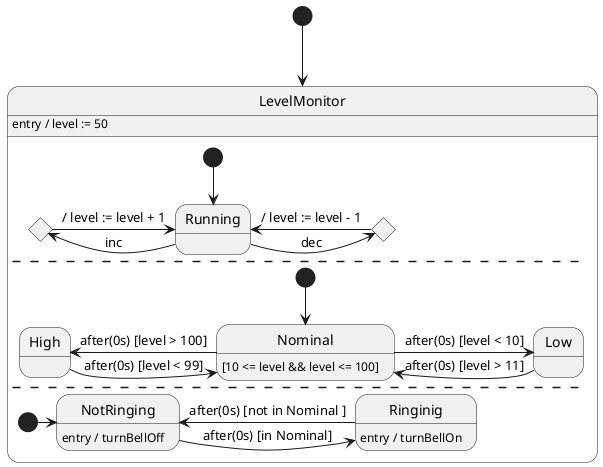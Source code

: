 @startuml



state LevelMonitor  {
        state Running
        state J1 <<choice>>
        state J2 <<choice>>

        [*] --> Running
        J1 -> Running : / level := level + 1
        J2 -> Running : / level := level - 1

        Running -left> J1 : inc 
        Running -right> J2 : dec 
    --
        state Nominal: [10 <= level && level <= 100]
        state High 
        state Low 
        [*] --> Nominal 
        Nominal -right> Low : after(0s) [level < 10] 
        Nominal -left> High : after(0s) [level > 100] 
        Low -left> Nominal : after(0s) [level > 11] 
        High -right> Nominal : after(0s) [level < 99] 
    --
        state Ringinig : entry / turnBellOn
        state NotRinging: entry / turnBellOff 
        [*] -> NotRinging
        NotRinging -> Ringinig : after(0s) [in Nominal]
        Ringinig -> NotRinging : after(0s) [not in Nominal ]
}
LevelMonitor : entry / level := 50
[*] --> LevelMonitor
@enduml
